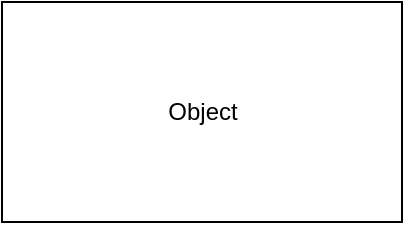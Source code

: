 <mxfile version="11.2.4" type="github" pages="1"><diagram id="awyyTeIwlFVmpomZwrfJ" name="Page-1"><mxGraphModel dx="1422" dy="804" grid="1" gridSize="10" guides="1" tooltips="1" connect="1" arrows="1" fold="1" page="1" pageScale="1" pageWidth="827" pageHeight="1169" math="0" shadow="0"><root><mxCell id="0"/><mxCell id="1" parent="0"/><mxCell id="8bX5f2ua4mXPuZVdtN0q-2" value="Object" style="html=1;" vertex="1" parent="1"><mxGeometry x="80" y="70" width="200" height="110" as="geometry"/></mxCell></root></mxGraphModel></diagram></mxfile>